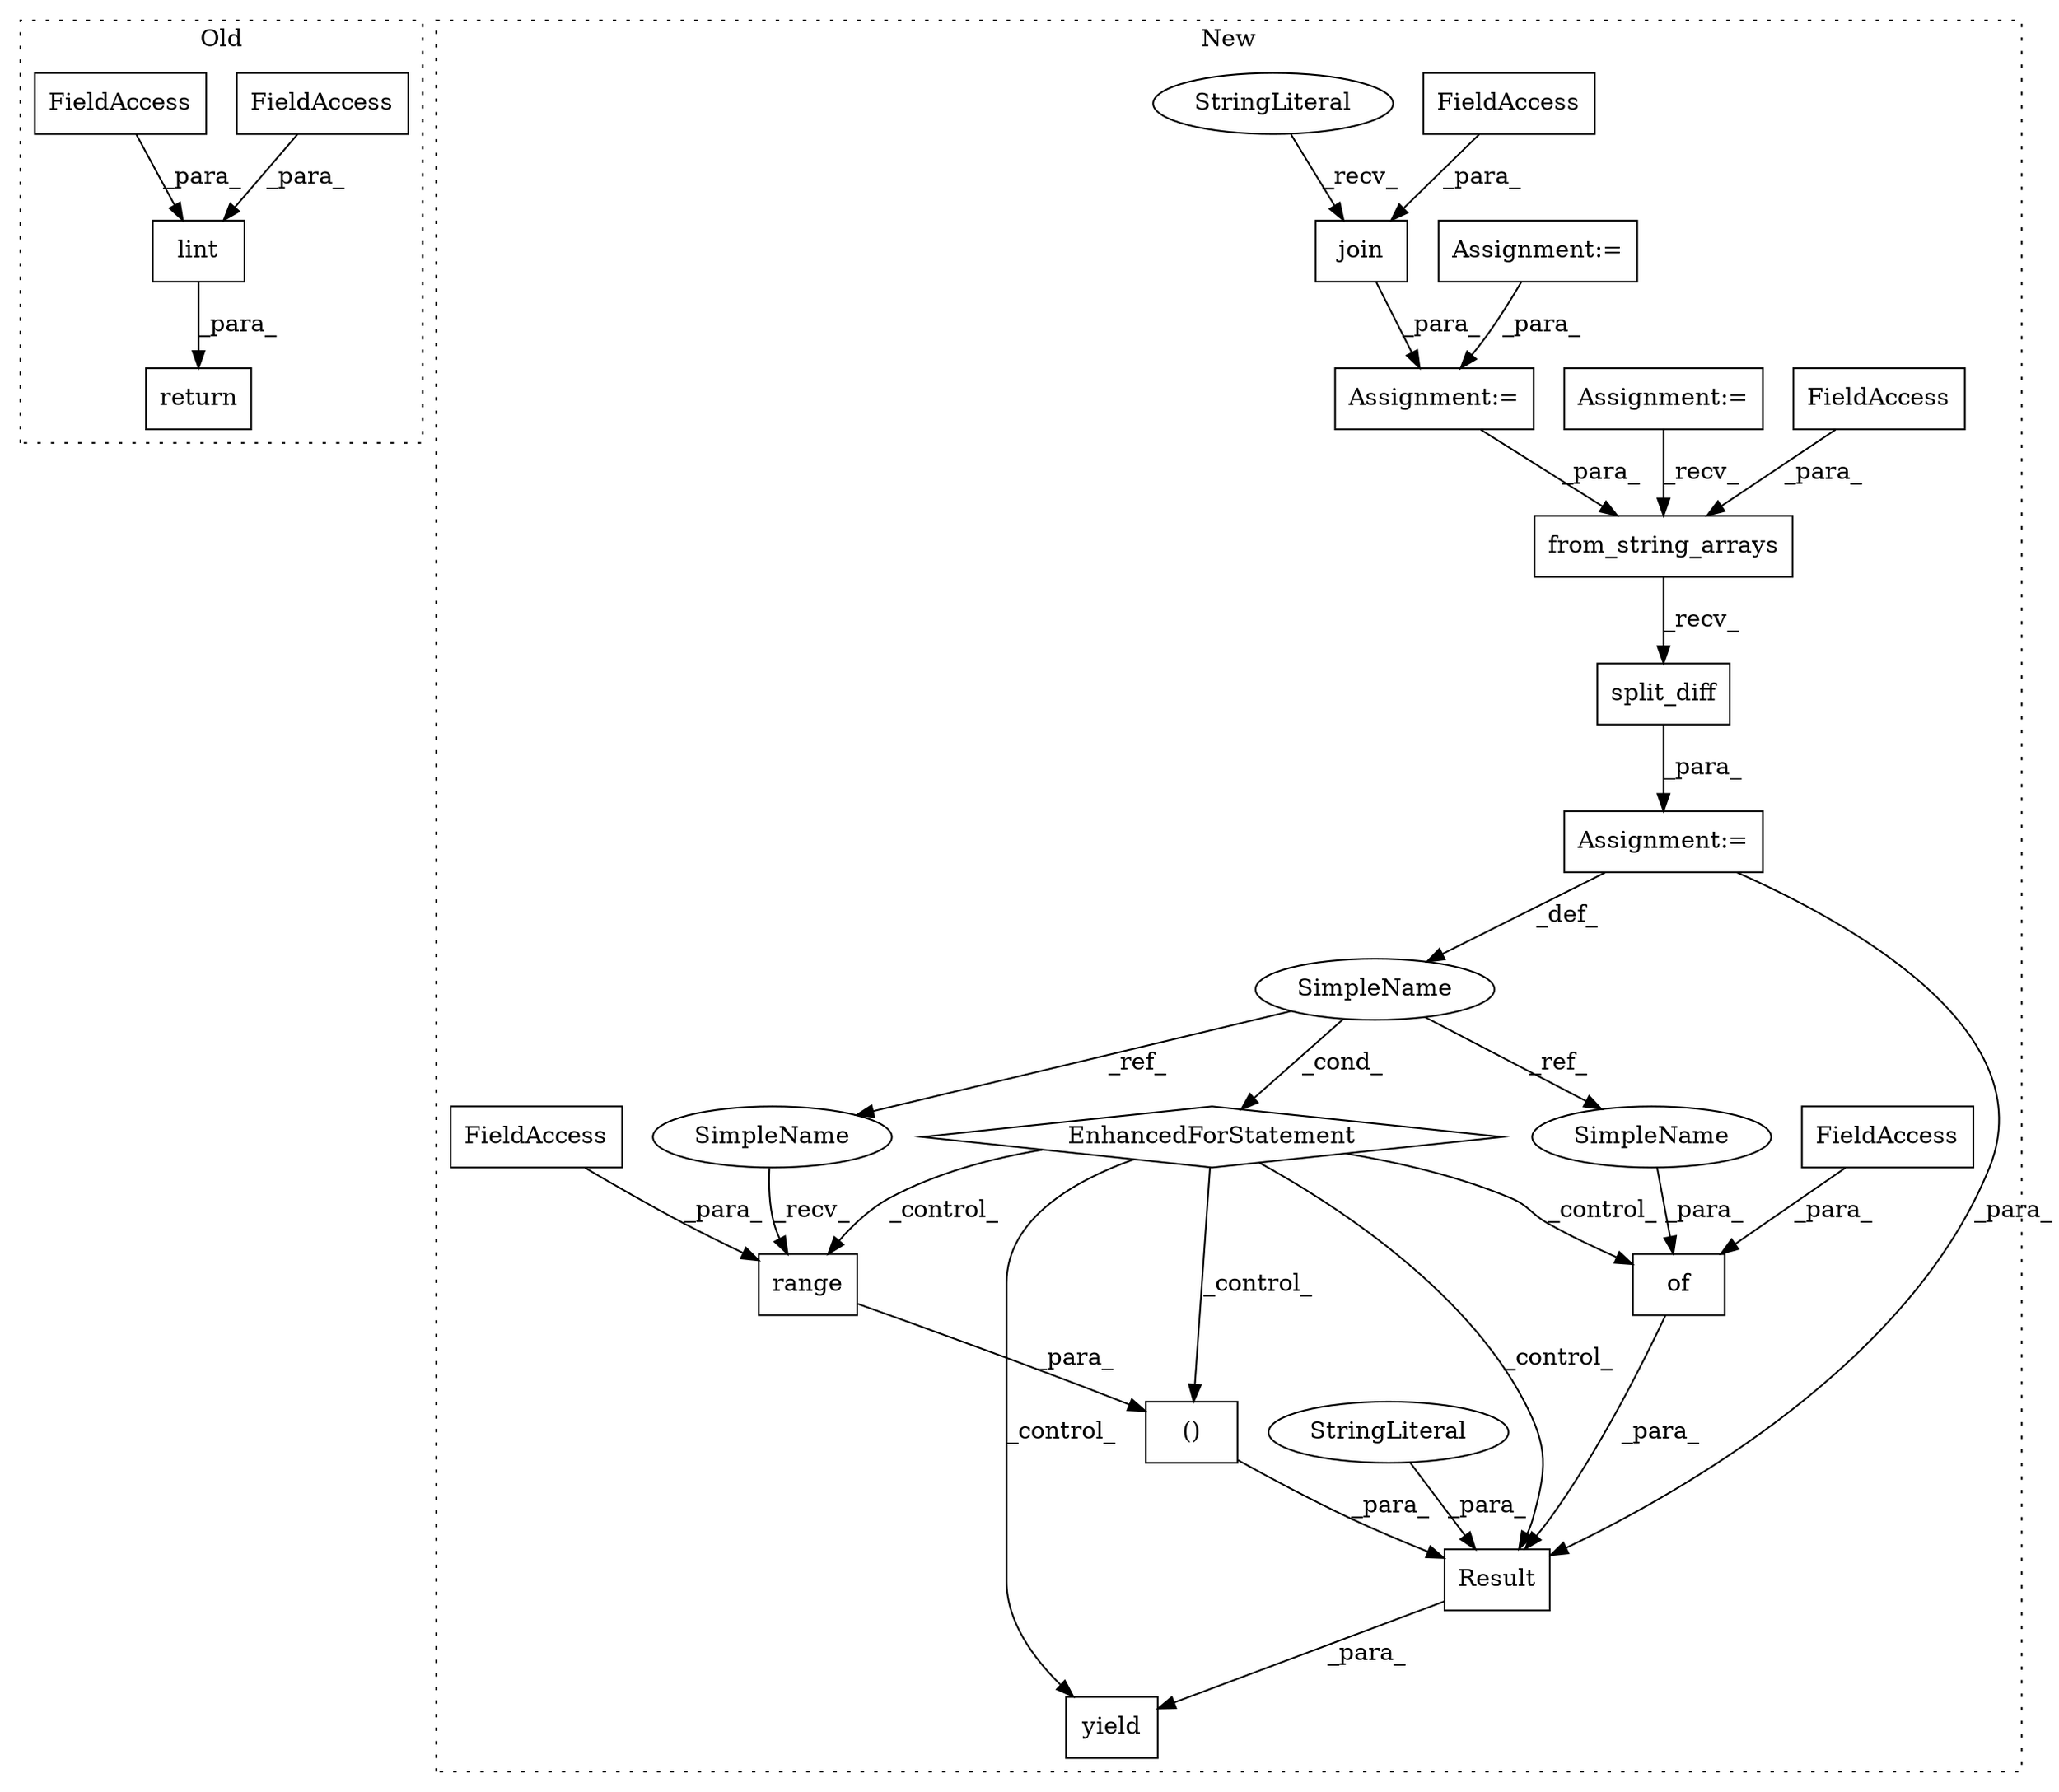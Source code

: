 digraph G {
subgraph cluster0 {
1 [label="lint" a="32" s="737,821" l="5,1" shape="box"];
11 [label="FieldAccess" a="22" s="796" l="15" shape="box"];
12 [label="FieldAccess" a="22" s="751" l="4" shape="box"];
24 [label="return" a="41" s="725" l="7" shape="box"];
label = "Old";
style="dotted";
}
subgraph cluster1 {
2 [label="of" a="32" s="1003,1019" l="3,1" shape="box"];
3 [label="EnhancedForStatement" a="70" s="812,881" l="53,2" shape="diamond"];
4 [label="()" a="106" s="953" l="44" shape="box"];
5 [label="range" a="32" s="982,996" l="6,1" shape="box"];
6 [label="SimpleName" a="42" s="869" l="4" shape="ellipse"];
7 [label="Result" a="32" s="898,1020" l="7,1" shape="box"];
8 [label="StringLiteral" a="45" s="910" l="35" shape="ellipse"];
9 [label="from_string_arrays" a="32" s="759,792" l="19,1" shape="box"];
10 [label="FieldAccess" a="22" s="988" l="8" shape="box"];
13 [label="FieldAccess" a="22" s="1006" l="8" shape="box"];
14 [label="FieldAccess" a="22" s="778" l="4" shape="box"];
15 [label="yield" a="112" s="891" l="7" shape="box"];
16 [label="join" a="32" s="688,697" l="5,1" shape="box"];
17 [label="FieldAccess" a="22" s="693" l="4" shape="box"];
18 [label="Assignment:=" a="7" s="666" l="1" shape="box"];
19 [label="Assignment:=" a="7" s="451" l="4" shape="box"];
20 [label="Assignment:=" a="7" s="812,881" l="53,2" shape="box"];
21 [label="Assignment:=" a="7" s="545" l="1" shape="box"];
22 [label="StringLiteral" a="45" s="685" l="2" shape="ellipse"];
23 [label="split_diff" a="32" s="794" l="12" shape="box"];
25 [label="SimpleName" a="42" s="977" l="4" shape="ellipse"];
26 [label="SimpleName" a="42" s="1015" l="4" shape="ellipse"];
label = "New";
style="dotted";
}
1 -> 24 [label="_para_"];
2 -> 7 [label="_para_"];
3 -> 2 [label="_control_"];
3 -> 4 [label="_control_"];
3 -> 15 [label="_control_"];
3 -> 5 [label="_control_"];
3 -> 7 [label="_control_"];
4 -> 7 [label="_para_"];
5 -> 4 [label="_para_"];
6 -> 26 [label="_ref_"];
6 -> 3 [label="_cond_"];
6 -> 25 [label="_ref_"];
7 -> 15 [label="_para_"];
8 -> 7 [label="_para_"];
9 -> 23 [label="_recv_"];
10 -> 5 [label="_para_"];
11 -> 1 [label="_para_"];
12 -> 1 [label="_para_"];
13 -> 2 [label="_para_"];
14 -> 9 [label="_para_"];
16 -> 18 [label="_para_"];
17 -> 16 [label="_para_"];
18 -> 9 [label="_para_"];
19 -> 9 [label="_recv_"];
20 -> 7 [label="_para_"];
20 -> 6 [label="_def_"];
21 -> 18 [label="_para_"];
22 -> 16 [label="_recv_"];
23 -> 20 [label="_para_"];
25 -> 5 [label="_recv_"];
26 -> 2 [label="_para_"];
}